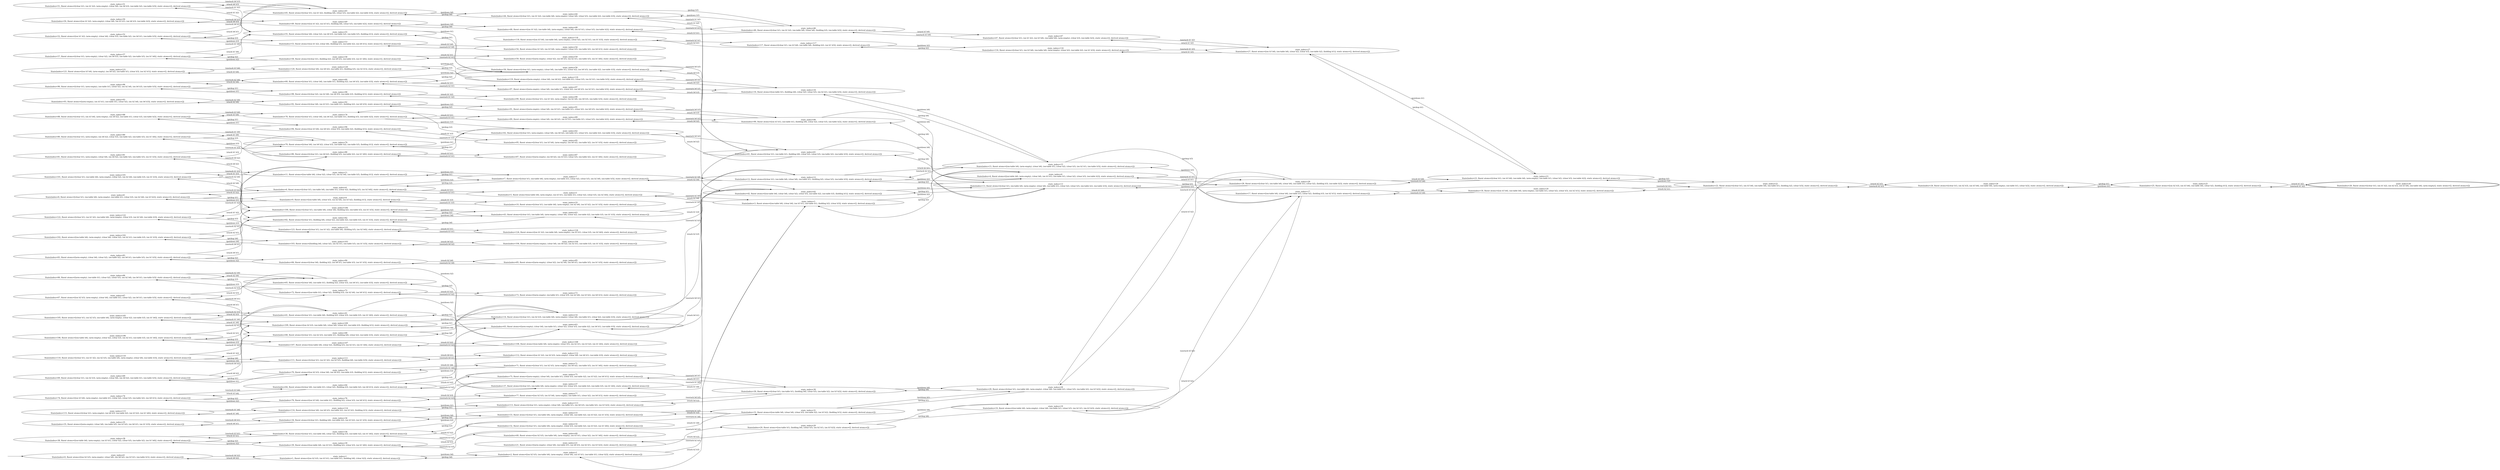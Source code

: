 digraph {
rankdir="LR"
s0[label="state_index=0
State(index=0, fluent atoms=[(on b2 b3), (arm-empty), (clear b4), (on b4 b2), (on b3 b1), (on-table b1)], static atoms=[], derived atoms=[])
"]
s1[label="state_index=1
State(index=1, fluent atoms=[(on b2 b3), (on b3 b1), (on-table b1), (holding b4), (clear b2)], static atoms=[], derived atoms=[])
"]
s2[label="state_index=2
State(index=2, fluent atoms=[(on b2 b3), (on-table b4), (arm-empty), (clear b4), (on b3 b1), (on-table b1), (clear b2)], static atoms=[], derived atoms=[])
"]
s3[label="state_index=3
State(index=3, fluent atoms=[(on-table b4), (clear b4), (on b3 b1), (on-table b1), (holding b2), (clear b3)], static atoms=[], derived atoms=[])
"]
s4[label="state_index=4
State(index=4, fluent atoms=[(on-table b4), (arm-empty), (clear b4), (on b3 b1), (on-table b1), (clear b2), (clear b3), (on-table b2)], static atoms=[], derived atoms=[])
"]
s5[label="state_index=5
State(index=5, fluent atoms=[(on-table b4), (arm-empty), (on b3 b1), (on-table b1), (clear b2), (clear b3), (on b2 b4)], static atoms=[], derived atoms=[])
"]
s6[label="state_index=6
State(index=6, fluent atoms=[(clear b1), (on-table b4), (on-table b1), (clear b2), (holding b3), (on b2 b4)], static atoms=[], derived atoms=[])
"]
s7[label="state_index=7
State(index=7, fluent atoms=[(clear b1), (on-table b4), (arm-empty), (on-table b1), (clear b2), (clear b3), (on b2 b4), (on-table b3)], static atoms=[], derived atoms=[])
"]
s8[label="state_index=8
State(index=8, fluent atoms=[(clear b1), (on-table b4), (arm-empty), (on-table b1), (clear b3), (on b2 b4), (on b3 b2)], static atoms=[], derived atoms=[])
"]
s9[label="state_index=9
State(index=9, fluent atoms=[(on-table b4), (clear b3), (on b2 b4), (on b3 b2), (holding b1)], static atoms=[], derived atoms=[])
"]
s10[label="state_index=10
State(index=10, fluent atoms=[(clear b1), (on-table b4), (arm-empty), (on b2 b4), (on b3 b2), (on b1 b3)], static atoms=[], derived atoms=[])
"]
s11[label="state_index=11
State(index=11, fluent atoms=[(on-table b4), (clear b2), (clear b3), (on b2 b4), (on-table b3), (holding b1)], static atoms=[], derived atoms=[])
"]
s12[label="state_index=12
State(index=12, fluent atoms=[(clear b1), (on-table b4), (clear b4), (on-table b1), (holding b2), (clear b3), (on-table b3)], static atoms=[], derived atoms=[])
"]
s13[label="state_index=13
State(index=13, fluent atoms=[(clear b1), (on-table b4), (arm-empty), (clear b4), (on-table b1), (clear b2), (clear b3), (on-table b2), (on-table b3)], static atoms=[], derived atoms=[])
"]
s14[label="state_index=14
State(index=14, fluent atoms=[(clear b1), (on b2 b3), (on-table b4), (arm-empty), (clear b4), (on-table b1), (clear b2), (on-table b3)], static atoms=[], derived atoms=[])
"]
s15[label="state_index=15
State(index=15, fluent atoms=[(on-table b4), (arm-empty), (clear b4), (on-table b1), (clear b2), (clear b3), (on b2 b1), (on-table b3)], static atoms=[], derived atoms=[])
"]
s16[label="state_index=16
State(index=16, fluent atoms=[(on-table b1), (holding b4), (clear b2), (clear b3), (on b2 b1), (on-table b3)], static atoms=[], derived atoms=[])
"]
s17[label="state_index=17
State(index=17, fluent atoms=[(on-table b4), (clear b4), (on-table b1), (clear b2), (holding b3), (on b2 b1)], static atoms=[], derived atoms=[])
"]
s18[label="state_index=18
State(index=18, fluent atoms=[(on b3 b4), (on-table b4), (arm-empty), (on-table b1), (clear b2), (clear b3), (on b2 b1)], static atoms=[], derived atoms=[])
"]
s19[label="state_index=19
State(index=19, fluent atoms=[(on-table b4), (arm-empty), (clear b4), (on-table b1), (clear b3), (on b2 b1), (on b3 b2)], static atoms=[], derived atoms=[])
"]
s20[label="state_index=20
State(index=20, fluent atoms=[(on-table b1), (holding b4), (clear b3), (on b2 b1), (on b3 b2)], static atoms=[], derived atoms=[])
"]
s21[label="state_index=21
State(index=21, fluent atoms=[(arm-empty), (clear b4), (on-table b1), (on b4 b3), (on b2 b1), (on b3 b2)], static atoms=[], derived atoms=[])
"]
s22[label="state_index=22
State(index=22, fluent atoms=[(clear b1), (on b3 b4), (on-table b4), (on-table b1), (holding b2), (clear b3)], static atoms=[], derived atoms=[])
"]
s23[label="state_index=23
State(index=23, fluent atoms=[(clear b1), (on b3 b4), (on-table b4), (arm-empty), (on-table b1), (clear b2), (clear b3), (on-table b2)], static atoms=[], derived atoms=[])
"]
s24[label="state_index=24
State(index=24, fluent atoms=[(clear b1), (on b2 b3), (on b3 b4), (on-table b4), (arm-empty), (on-table b1), (clear b2)], static atoms=[], derived atoms=[])
"]
s25[label="state_index=25
State(index=25, fluent atoms=[(on b2 b3), (on b3 b4), (on-table b4), (clear b2), (holding b1)], static atoms=[], derived atoms=[])
"]
s26[peripheries=2,label="state_index=26
State(index=26, fluent atoms=[(clear b1), (on b1 b2), (on b2 b3), (on b3 b4), (on-table b4), (arm-empty)], static atoms=[], derived atoms=[])
"]
s27[label="state_index=27
State(index=27, fluent atoms=[(on b3 b4), (on-table b4), (clear b2), (clear b3), (on-table b2), (holding b1)], static atoms=[], derived atoms=[])
"]
s28[label="state_index=28
State(index=28, fluent atoms=[(clear b1), (on-table b4), (clear b4), (on-table b1), (clear b2), (holding b3), (on-table b2)], static atoms=[], derived atoms=[])
"]
s29[label="state_index=29
State(index=29, fluent atoms=[(clear b1), (on-table b4), (arm-empty), (clear b4), (on-table b1), (clear b3), (on-table b2), (on b3 b2)], static atoms=[], derived atoms=[])
"]
s30[label="state_index=30
State(index=30, fluent atoms=[(clear b1), (on-table b1), (holding b4), (clear b3), (on-table b2), (on b3 b2)], static atoms=[], derived atoms=[])
"]
s31[label="state_index=31
State(index=31, fluent atoms=[(on-table b4), (clear b4), (clear b3), (on-table b2), (on b3 b2), (holding b1)], static atoms=[], derived atoms=[])
"]
s32[label="state_index=32
State(index=32, fluent atoms=[(clear b1), (on-table b4), (arm-empty), (clear b3), (on-table b2), (on b3 b2), (on b1 b4)], static atoms=[], derived atoms=[])
"]
s33[label="state_index=33
State(index=33, fluent atoms=[(clear b1), (on-table b4), (arm-empty), (clear b4), (on-table b2), (on b3 b2), (on b1 b3)], static atoms=[], derived atoms=[])
"]
s34[label="state_index=34
State(index=34, fluent atoms=[(clear b1), (holding b4), (on-table b2), (on b3 b2), (on b1 b3)], static atoms=[], derived atoms=[])
"]
s35[label="state_index=35
State(index=35, fluent atoms=[(arm-empty), (clear b4), (on-table b2), (on b3 b2), (on b4 b1), (on b1 b3)], static atoms=[], derived atoms=[])
"]
s36[label="state_index=36
State(index=36, fluent atoms=[(clear b1), (on-table b4), (clear b2), (holding b3), (on-table b2), (on b1 b4)], static atoms=[], derived atoms=[])
"]
s37[label="state_index=37
State(index=37, fluent atoms=[(clear b1), (on-table b4), (arm-empty), (clear b2), (clear b3), (on-table b2), (on-table b3), (on b1 b4)], static atoms=[], derived atoms=[])
"]
s38[label="state_index=38
State(index=38, fluent atoms=[(on-table b4), (arm-empty), (on b3 b1), (clear b2), (clear b3), (on-table b2), (on b1 b4)], static atoms=[], derived atoms=[])
"]
s39[label="state_index=39
State(index=39, fluent atoms=[(on-table b4), (on b3 b1), (holding b2), (clear b3), (on b1 b4)], static atoms=[], derived atoms=[])
"]
s40[label="state_index=40
State(index=40, fluent atoms=[(on b2 b3), (on-table b4), (arm-empty), (on b3 b1), (clear b2), (on b1 b4)], static atoms=[], derived atoms=[])
"]
s41[label="state_index=41
State(index=41, fluent atoms=[(clear b1), (on-table b4), (holding b2), (clear b3), (on-table b3), (on b1 b4)], static atoms=[], derived atoms=[])
"]
s42[label="state_index=42
State(index=42, fluent atoms=[(on-table b4), (clear b4), (clear b2), (clear b3), (on-table b2), (on-table b3), (holding b1)], static atoms=[], derived atoms=[])
"]
s43[label="state_index=43
State(index=43, fluent atoms=[(clear b1), (on-table b4), (arm-empty), (clear b4), (clear b2), (on-table b2), (on-table b3), (on b1 b3)], static atoms=[], derived atoms=[])
"]
s44[label="state_index=44
State(index=44, fluent atoms=[(clear b1), (on b1 b2), (on-table b4), (arm-empty), (clear b4), (clear b3), (on-table b2), (on-table b3)], static atoms=[], derived atoms=[])
"]
s45[label="state_index=45
State(index=45, fluent atoms=[(clear b1), (on b1 b2), (holding b4), (clear b3), (on-table b2), (on-table b3)], static atoms=[], derived atoms=[])
"]
s46[label="state_index=46
State(index=46, fluent atoms=[(clear b1), (on b1 b2), (on-table b4), (clear b4), (holding b3), (on-table b2)], static atoms=[], derived atoms=[])
"]
s47[label="state_index=47
State(index=47, fluent atoms=[(clear b1), (on b1 b2), (on b3 b4), (on-table b4), (arm-empty), (clear b3), (on-table b2)], static atoms=[], derived atoms=[])
"]
s48[label="state_index=48
State(index=48, fluent atoms=[(on b1 b2), (on-table b4), (arm-empty), (clear b4), (on b3 b1), (clear b3), (on-table b2)], static atoms=[], derived atoms=[])
"]
s49[label="state_index=49
State(index=49, fluent atoms=[(on b1 b2), (on b3 b1), (holding b4), (clear b3), (on-table b2)], static atoms=[], derived atoms=[])
"]
s50[label="state_index=50
State(index=50, fluent atoms=[(on b1 b2), (arm-empty), (clear b4), (on b3 b1), (on b4 b3), (on-table b2)], static atoms=[], derived atoms=[])
"]
s51[label="state_index=51
State(index=51, fluent atoms=[(clear b1), (on b1 b2), (arm-empty), (clear b4), (on b4 b3), (on-table b2), (on-table b3)], static atoms=[], derived atoms=[])
"]
s52[label="state_index=52
State(index=52, fluent atoms=[(on b1 b2), (arm-empty), (clear b4), (clear b3), (on-table b2), (on b4 b1), (on-table b3)], static atoms=[], derived atoms=[])
"]
s53[label="state_index=53
State(index=53, fluent atoms=[(on b1 b2), (clear b4), (holding b3), (on-table b2), (on b4 b1)], static atoms=[], derived atoms=[])
"]
s54[label="state_index=54
State(index=54, fluent atoms=[(on b1 b2), (on b3 b4), (arm-empty), (clear b3), (on-table b2), (on b4 b1)], static atoms=[], derived atoms=[])
"]
s55[label="state_index=55
State(index=55, fluent atoms=[(clear b4), (clear b2), (on b4 b3), (on-table b2), (on-table b3), (holding b1)], static atoms=[], derived atoms=[])
"]
s56[label="state_index=56
State(index=56, fluent atoms=[(clear b1), (arm-empty), (clear b4), (on-table b1), (clear b2), (on b4 b3), (on-table b2), (on-table b3)], static atoms=[], derived atoms=[])
"]
s57[label="state_index=57
State(index=57, fluent atoms=[(clear b1), (arm-empty), (clear b2), (on b4 b3), (on-table b2), (on-table b3), (on b1 b4)], static atoms=[], derived atoms=[])
"]
s58[label="state_index=58
State(index=58, fluent atoms=[(clear b1), (holding b2), (on b4 b3), (on-table b3), (on b1 b4)], static atoms=[], derived atoms=[])
"]
s59[label="state_index=59
State(index=59, fluent atoms=[(arm-empty), (clear b2), (on b4 b3), (on b2 b1), (on-table b3), (on b1 b4)], static atoms=[], derived atoms=[])
"]
s60[label="state_index=60
State(index=60, fluent atoms=[(clear b1), (clear b4), (on-table b1), (holding b2), (on b4 b3), (on-table b3)], static atoms=[], derived atoms=[])
"]
s61[label="state_index=61
State(index=61, fluent atoms=[(clear b1), (on-table b1), (holding b4), (clear b2), (clear b3), (on-table b2), (on-table b3)], static atoms=[], derived atoms=[])
"]
s62[label="state_index=62
State(index=62, fluent atoms=[(clear b1), (arm-empty), (clear b4), (on b4 b2), (on-table b1), (clear b3), (on-table b2), (on-table b3)], static atoms=[], derived atoms=[])
"]
s63[label="state_index=63
State(index=63, fluent atoms=[(arm-empty), (clear b4), (on-table b1), (clear b2), (clear b3), (on-table b2), (on b4 b1), (on-table b3)], static atoms=[], derived atoms=[])
"]
s64[label="state_index=64
State(index=64, fluent atoms=[(clear b4), (on-table b1), (clear b2), (holding b3), (on-table b2), (on b4 b1)], static atoms=[], derived atoms=[])
"]
s65[label="state_index=65
State(index=65, fluent atoms=[(clear b4), (on-table b1), (holding b2), (clear b3), (on b4 b1), (on-table b3)], static atoms=[], derived atoms=[])
"]
s66[label="state_index=66
State(index=66, fluent atoms=[(arm-empty), (on-table b1), (clear b2), (clear b3), (on b2 b4), (on b4 b1), (on-table b3)], static atoms=[], derived atoms=[])
"]
s67[label="state_index=67
State(index=67, fluent atoms=[(on b2 b3), (arm-empty), (clear b4), (on-table b1), (clear b2), (on b4 b1), (on-table b3)], static atoms=[], derived atoms=[])
"]
s68[label="state_index=68
State(index=68, fluent atoms=[(clear b1), (on b2 b3), (on-table b1), (holding b4), (clear b2), (on-table b3)], static atoms=[], derived atoms=[])
"]
s69[label="state_index=69
State(index=69, fluent atoms=[(clear b1), (on b2 b3), (arm-empty), (clear b4), (on b4 b2), (on-table b1), (on-table b3)], static atoms=[], derived atoms=[])
"]
s70[label="state_index=70
State(index=70, fluent atoms=[(on b2 b3), (clear b4), (on b4 b2), (on-table b3), (holding b1)], static atoms=[], derived atoms=[])
"]
s71[label="state_index=71
State(index=71, fluent atoms=[(clear b1), (on b2 b3), (arm-empty), (on b4 b2), (on-table b3), (on b1 b4)], static atoms=[], derived atoms=[])
"]
s72[label="state_index=72
State(index=72, fluent atoms=[(on-table b1), (clear b2), (holding b3), (on b2 b4), (on b4 b1)], static atoms=[], derived atoms=[])
"]
s73[label="state_index=73
State(index=73, fluent atoms=[(arm-empty), (on-table b1), (clear b3), (on b2 b4), (on b3 b2), (on b4 b1)], static atoms=[], derived atoms=[])
"]
s74[label="state_index=74
State(index=74, fluent atoms=[(on b3 b4), (arm-empty), (on-table b1), (clear b2), (clear b3), (on-table b2), (on b4 b1)], static atoms=[], derived atoms=[])
"]
s75[label="state_index=75
State(index=75, fluent atoms=[(arm-empty), (clear b4), (on-table b1), (clear b3), (on-table b2), (on b3 b2), (on b4 b1)], static atoms=[], derived atoms=[])
"]
s76[label="state_index=76
State(index=76, fluent atoms=[(on b3 b4), (on-table b1), (holding b2), (clear b3), (on b4 b1)], static atoms=[], derived atoms=[])
"]
s77[label="state_index=77
State(index=77, fluent atoms=[(on b2 b3), (on b3 b4), (arm-empty), (on-table b1), (clear b2), (on b4 b1)], static atoms=[], derived atoms=[])
"]
s78[label="state_index=78
State(index=78, fluent atoms=[(clear b1), (clear b4), (on b4 b2), (on-table b1), (holding b3), (on-table b2)], static atoms=[], derived atoms=[])
"]
s79[label="state_index=79
State(index=79, fluent atoms=[(clear b4), (on b4 b2), (clear b3), (on-table b2), (on-table b3), (holding b1)], static atoms=[], derived atoms=[])
"]
s80[label="state_index=80
State(index=80, fluent atoms=[(clear b1), (arm-empty), (on b4 b2), (clear b3), (on-table b2), (on-table b3), (on b1 b4)], static atoms=[], derived atoms=[])
"]
s81[label="state_index=81
State(index=81, fluent atoms=[(clear b1), (arm-empty), (clear b4), (on b4 b2), (on-table b2), (on-table b3), (on b1 b3)], static atoms=[], derived atoms=[])
"]
s82[label="state_index=82
State(index=82, fluent atoms=[(clear b1), (holding b4), (clear b2), (on-table b2), (on-table b3), (on b1 b3)], static atoms=[], derived atoms=[])
"]
s83[label="state_index=83
State(index=83, fluent atoms=[(arm-empty), (clear b4), (clear b2), (on-table b2), (on b4 b1), (on-table b3), (on b1 b3)], static atoms=[], derived atoms=[])
"]
s84[label="state_index=84
State(index=84, fluent atoms=[(clear b4), (holding b2), (on b4 b1), (on-table b3), (on b1 b3)], static atoms=[], derived atoms=[])
"]
s85[label="state_index=85
State(index=85, fluent atoms=[(arm-empty), (clear b2), (on b2 b4), (on b4 b1), (on-table b3), (on b1 b3)], static atoms=[], derived atoms=[])
"]
s86[label="state_index=86
State(index=86, fluent atoms=[(clear b1), (on b4 b2), (holding b3), (on-table b2), (on b1 b4)], static atoms=[], derived atoms=[])
"]
s87[label="state_index=87
State(index=87, fluent atoms=[(arm-empty), (on b4 b2), (on b3 b1), (clear b3), (on-table b2), (on b1 b4)], static atoms=[], derived atoms=[])
"]
s88[label="state_index=88
State(index=88, fluent atoms=[(clear b1), (on b3 b4), (arm-empty), (on b4 b2), (on-table b1), (clear b3), (on-table b2)], static atoms=[], derived atoms=[])
"]
s89[label="state_index=89
State(index=89, fluent atoms=[(arm-empty), (clear b4), (on b4 b2), (on b3 b1), (on-table b1), (clear b3), (on-table b2)], static atoms=[], derived atoms=[])
"]
s90[label="state_index=90
State(index=90, fluent atoms=[(on b3 b1), (on-table b1), (holding b4), (clear b2), (clear b3), (on-table b2)], static atoms=[], derived atoms=[])
"]
s91[label="state_index=91
State(index=91, fluent atoms=[(arm-empty), (clear b4), (on b3 b1), (on-table b1), (clear b2), (on b4 b3), (on-table b2)], static atoms=[], derived atoms=[])
"]
s92[label="state_index=92
State(index=92, fluent atoms=[(clear b4), (on b3 b1), (on-table b1), (holding b2), (on b4 b3)], static atoms=[], derived atoms=[])
"]
s93[label="state_index=93
State(index=93, fluent atoms=[(arm-empty), (on b3 b1), (on-table b1), (clear b2), (on b2 b4), (on b4 b3)], static atoms=[], derived atoms=[])
"]
s94[label="state_index=94
State(index=94, fluent atoms=[(on b3 b4), (on b4 b2), (clear b3), (on-table b2), (holding b1)], static atoms=[], derived atoms=[])
"]
s95[label="state_index=95
State(index=95, fluent atoms=[(clear b1), (on b3 b4), (arm-empty), (on b4 b2), (on-table b2), (on b1 b3)], static atoms=[], derived atoms=[])
"]
s96[label="state_index=96
State(index=96, fluent atoms=[(clear b1), (arm-empty), (on-table b1), (clear b2), (on b2 b4), (on b4 b3), (on-table b3)], static atoms=[], derived atoms=[])
"]
s97[label="state_index=97
State(index=97, fluent atoms=[(arm-empty), (clear b4), (on-table b1), (clear b2), (on b4 b3), (on b2 b1), (on-table b3)], static atoms=[], derived atoms=[])
"]
s98[label="state_index=98
State(index=98, fluent atoms=[(clear b2), (on b2 b4), (on b4 b3), (on-table b3), (holding b1)], static atoms=[], derived atoms=[])
"]
s99[label="state_index=99
State(index=99, fluent atoms=[(clear b1), (on b1 b2), (arm-empty), (on b2 b4), (on b4 b3), (on-table b3)], static atoms=[], derived atoms=[])
"]
s100[label="state_index=100
State(index=100, fluent atoms=[(clear b1), (on-table b4), (clear b4), (holding b2), (on-table b3), (on b1 b3)], static atoms=[], derived atoms=[])
"]
s101[label="state_index=101
State(index=101, fluent atoms=[(clear b1), (on-table b4), (arm-empty), (clear b2), (on b2 b4), (on-table b3), (on b1 b3)], static atoms=[], derived atoms=[])
"]
s102[label="state_index=102
State(index=102, fluent atoms=[(on-table b4), (arm-empty), (clear b4), (clear b2), (on b2 b1), (on-table b3), (on b1 b3)], static atoms=[], derived atoms=[])
"]
s103[label="state_index=103
State(index=103, fluent atoms=[(holding b4), (clear b2), (on b2 b1), (on-table b3), (on b1 b3)], static atoms=[], derived atoms=[])
"]
s104[label="state_index=104
State(index=104, fluent atoms=[(arm-empty), (clear b4), (on b4 b2), (on b2 b1), (on-table b3), (on b1 b3)], static atoms=[], derived atoms=[])
"]
s105[label="state_index=105
State(index=105, fluent atoms=[(clear b1), (on b2 b3), (on-table b4), (arm-empty), (clear b2), (on-table b3), (on b1 b4)], static atoms=[], derived atoms=[])
"]
s106[label="state_index=106
State(index=106, fluent atoms=[(on-table b4), (arm-empty), (clear b2), (clear b3), (on b2 b1), (on-table b3), (on b1 b4)], static atoms=[], derived atoms=[])
"]
s107[label="state_index=107
State(index=107, fluent atoms=[(on-table b4), (clear b2), (holding b3), (on b2 b1), (on b1 b4)], static atoms=[], derived atoms=[])
"]
s108[label="state_index=108
State(index=108, fluent atoms=[(on-table b4), (arm-empty), (clear b3), (on b2 b1), (on b3 b2), (on b1 b4)], static atoms=[], derived atoms=[])
"]
s109[label="state_index=109
State(index=109, fluent atoms=[(on b2 b3), (on-table b4), (clear b4), (clear b2), (on-table b3), (holding b1)], static atoms=[], derived atoms=[])
"]
s110[label="state_index=110
State(index=110, fluent atoms=[(clear b1), (on b1 b2), (on b2 b3), (on-table b4), (arm-empty), (clear b4), (on-table b3)], static atoms=[], derived atoms=[])
"]
s111[label="state_index=111
State(index=111, fluent atoms=[(clear b1), (on b1 b2), (on b2 b3), (holding b4), (on-table b3)], static atoms=[], derived atoms=[])
"]
s112[label="state_index=112
State(index=112, fluent atoms=[(on b1 b2), (on b2 b3), (arm-empty), (clear b4), (on b4 b1), (on-table b3)], static atoms=[], derived atoms=[])
"]
s113[label="state_index=113
State(index=113, fluent atoms=[(clear b1), (arm-empty), (clear b4), (on-table b1), (on b4 b3), (on-table b2), (on b3 b2)], static atoms=[], derived atoms=[])
"]
s114[label="state_index=114
State(index=114, fluent atoms=[(clear b4), (on b4 b3), (on-table b2), (on b3 b2), (holding b1)], static atoms=[], derived atoms=[])
"]
s115[label="state_index=115
State(index=115, fluent atoms=[(clear b1), (arm-empty), (on b4 b3), (on-table b2), (on b3 b2), (on b1 b4)], static atoms=[], derived atoms=[])
"]
s116[label="state_index=116
State(index=116, fluent atoms=[(clear b1), (on b3 b4), (on-table b4), (arm-empty), (clear b2), (on-table b2), (on b1 b3)], static atoms=[], derived atoms=[])
"]
s117[label="state_index=117
State(index=117, fluent atoms=[(clear b1), (on b3 b4), (on-table b4), (holding b2), (on b1 b3)], static atoms=[], derived atoms=[])
"]
s118[label="state_index=118
State(index=118, fluent atoms=[(on b3 b4), (on-table b4), (arm-empty), (clear b2), (on b2 b1), (on b1 b3)], static atoms=[], derived atoms=[])
"]
s119[label="state_index=119
State(index=119, fluent atoms=[(arm-empty), (clear b4), (on b4 b2), (on-table b1), (clear b3), (on b2 b1), (on-table b3)], static atoms=[], derived atoms=[])
"]
s120[label="state_index=120
State(index=120, fluent atoms=[(clear b4), (on b4 b2), (on-table b1), (holding b3), (on b2 b1)], static atoms=[], derived atoms=[])
"]
s121[label="state_index=121
State(index=121, fluent atoms=[(on b3 b4), (arm-empty), (on b4 b2), (on-table b1), (clear b3), (on b2 b1)], static atoms=[], derived atoms=[])
"]
s122[label="state_index=122
State(index=122, fluent atoms=[(clear b1), (on b1 b2), (on-table b4), (arm-empty), (clear b3), (on b2 b4), (on-table b3)], static atoms=[], derived atoms=[])
"]
s123[label="state_index=123
State(index=123, fluent atoms=[(clear b1), (on b1 b2), (on-table b4), (holding b3), (on b2 b4)], static atoms=[], derived atoms=[])
"]
s124[label="state_index=124
State(index=124, fluent atoms=[(on b1 b2), (on-table b4), (arm-empty), (on b3 b1), (clear b3), (on b2 b4)], static atoms=[], derived atoms=[])
"]
Dangling [ label = "", style = invis ]
{ rank = same; Dangling }
Dangling -> s0
{ rank = same; s10,s40,s54,s59,s71,s73,s77,s85,s87,s95,s99,s104,s108,s112,s124}
{ rank = same; s9,s39,s53,s58,s70,s72,s76,s84,s86,s94,s98,s103,s107,s111,s123}
{ rank = same; s0,s8,s35,s38,s50,s51,s52,s57,s66,s67,s69,s74,s80,s81,s83,s88,s93,s96,s101,s102,s105,s106,s110,s115,s121,s122}
{ rank = same; s1,s6,s11,s34,s36,s41,s45,s49,s55,s60,s64,s65,s68,s78,s79,s82,s92,s100,s109,s114,s120}
{ rank = same; s2,s5,s7,s14,s21,s32,s33,s37,s43,s44,s48,s56,s62,s63,s75,s89,s91,s97,s113,s118,s119}
{ rank = same; s3,s12,s16,s20,s30,s31,s42,s46,s61,s90,s117}
{ rank = same; s4,s13,s15,s19,s29,s47,s116}
{ rank = same; s17,s27,s28}
{ rank = same; s18,s23}
{ rank = same; s22}
{ rank = same; s24}
{ rank = same; s25}
{ rank = same; s26}
s0->s1 [label="(unstack b4 b2)
"]
s1->s0 [label="(stack b4 b2)
"]
s1->s2 [label="(putdown b4)
"]
s2->s1 [label="(pickup b4)
"]
s2->s3 [label="(unstack b2 b3)
"]
s3->s2 [label="(stack b2 b3)
"]
s3->s4 [label="(putdown b2)
"]
s3->s5 [label="(stack b2 b4)
"]
s4->s3 [label="(pickup b2)
"]
s4->s28 [label="(unstack b3 b1)
"]
s4->s90 [label="(pickup b4)
"]
s5->s3 [label="(unstack b2 b4)
"]
s5->s6 [label="(unstack b3 b1)
"]
s6->s5 [label="(stack b3 b1)
"]
s6->s7 [label="(putdown b3)
"]
s6->s8 [label="(stack b3 b2)
"]
s7->s6 [label="(pickup b3)
"]
s7->s11 [label="(pickup b1)
"]
s7->s12 [label="(unstack b2 b4)
"]
s8->s6 [label="(unstack b3 b2)
"]
s8->s9 [label="(pickup b1)
"]
s9->s8 [label="(putdown b1)
"]
s9->s10 [label="(stack b1 b3)
"]
s10->s9 [label="(unstack b1 b3)
"]
s11->s7 [label="(putdown b1)
"]
s11->s101 [label="(stack b1 b3)
"]
s11->s122 [label="(stack b1 b2)
"]
s12->s7 [label="(stack b2 b4)
"]
s12->s13 [label="(putdown b2)
"]
s12->s14 [label="(stack b2 b3)
"]
s12->s15 [label="(stack b2 b1)
"]
s13->s12 [label="(pickup b2)
"]
s13->s28 [label="(pickup b3)
"]
s13->s42 [label="(pickup b1)
"]
s13->s61 [label="(pickup b4)
"]
s14->s12 [label="(unstack b2 b3)
"]
s14->s68 [label="(pickup b4)
"]
s14->s109 [label="(pickup b1)
"]
s15->s12 [label="(unstack b2 b1)
"]
s15->s16 [label="(pickup b4)
"]
s15->s17 [label="(pickup b3)
"]
s16->s15 [label="(putdown b4)
"]
s16->s97 [label="(stack b4 b3)
"]
s16->s119 [label="(stack b4 b2)
"]
s17->s15 [label="(putdown b3)
"]
s17->s18 [label="(stack b3 b4)
"]
s17->s19 [label="(stack b3 b2)
"]
s18->s17 [label="(unstack b3 b4)
"]
s18->s22 [label="(unstack b2 b1)
"]
s19->s17 [label="(unstack b3 b2)
"]
s19->s20 [label="(pickup b4)
"]
s20->s19 [label="(putdown b4)
"]
s20->s21 [label="(stack b4 b3)
"]
s21->s20 [label="(unstack b4 b3)
"]
s22->s18 [label="(stack b2 b1)
"]
s22->s23 [label="(putdown b2)
"]
s22->s24 [label="(stack b2 b3)
"]
s23->s22 [label="(pickup b2)
"]
s23->s27 [label="(pickup b1)
"]
s23->s28 [label="(unstack b3 b4)
"]
s24->s22 [label="(unstack b2 b3)
"]
s24->s25 [label="(pickup b1)
"]
s25->s24 [label="(putdown b1)
"]
s25->s26 [label="(stack b1 b2)
"]
s26->s25 [label="(unstack b1 b2)
"]
s27->s23 [label="(putdown b1)
"]
s27->s47 [label="(stack b1 b2)
"]
s27->s116 [label="(stack b1 b3)
"]
s28->s4 [label="(stack b3 b1)
"]
s28->s13 [label="(putdown b3)
"]
s28->s23 [label="(stack b3 b4)
"]
s28->s29 [label="(stack b3 b2)
"]
s29->s28 [label="(unstack b3 b2)
"]
s29->s30 [label="(pickup b4)
"]
s29->s31 [label="(pickup b1)
"]
s30->s29 [label="(putdown b4)
"]
s30->s75 [label="(stack b4 b1)
"]
s30->s113 [label="(stack b4 b3)
"]
s31->s29 [label="(putdown b1)
"]
s31->s32 [label="(stack b1 b4)
"]
s31->s33 [label="(stack b1 b3)
"]
s32->s31 [label="(unstack b1 b4)
"]
s32->s36 [label="(unstack b3 b2)
"]
s33->s31 [label="(unstack b1 b3)
"]
s33->s34 [label="(pickup b4)
"]
s34->s33 [label="(putdown b4)
"]
s34->s35 [label="(stack b4 b1)
"]
s35->s34 [label="(unstack b4 b1)
"]
s36->s32 [label="(stack b3 b2)
"]
s36->s37 [label="(putdown b3)
"]
s36->s38 [label="(stack b3 b1)
"]
s37->s36 [label="(pickup b3)
"]
s37->s41 [label="(pickup b2)
"]
s37->s42 [label="(unstack b1 b4)
"]
s38->s36 [label="(unstack b3 b1)
"]
s38->s39 [label="(pickup b2)
"]
s39->s38 [label="(putdown b2)
"]
s39->s40 [label="(stack b2 b3)
"]
s40->s39 [label="(unstack b2 b3)
"]
s41->s37 [label="(putdown b2)
"]
s41->s105 [label="(stack b2 b3)
"]
s41->s106 [label="(stack b2 b1)
"]
s42->s13 [label="(putdown b1)
"]
s42->s37 [label="(stack b1 b4)
"]
s42->s43 [label="(stack b1 b3)
"]
s42->s44 [label="(stack b1 b2)
"]
s43->s42 [label="(unstack b1 b3)
"]
s43->s82 [label="(pickup b4)
"]
s43->s100 [label="(pickup b2)
"]
s44->s42 [label="(unstack b1 b2)
"]
s44->s45 [label="(pickup b4)
"]
s44->s46 [label="(pickup b3)
"]
s45->s44 [label="(putdown b4)
"]
s45->s51 [label="(stack b4 b3)
"]
s45->s52 [label="(stack b4 b1)
"]
s46->s44 [label="(putdown b3)
"]
s46->s47 [label="(stack b3 b4)
"]
s46->s48 [label="(stack b3 b1)
"]
s47->s27 [label="(unstack b1 b2)
"]
s47->s46 [label="(unstack b3 b4)
"]
s48->s46 [label="(unstack b3 b1)
"]
s48->s49 [label="(pickup b4)
"]
s49->s48 [label="(putdown b4)
"]
s49->s50 [label="(stack b4 b3)
"]
s50->s49 [label="(unstack b4 b3)
"]
s51->s45 [label="(unstack b4 b3)
"]
s51->s55 [label="(unstack b1 b2)
"]
s52->s45 [label="(unstack b4 b1)
"]
s52->s53 [label="(pickup b3)
"]
s53->s52 [label="(putdown b3)
"]
s53->s54 [label="(stack b3 b4)
"]
s54->s53 [label="(unstack b3 b4)
"]
s55->s51 [label="(stack b1 b2)
"]
s55->s56 [label="(putdown b1)
"]
s55->s57 [label="(stack b1 b4)
"]
s56->s55 [label="(pickup b1)
"]
s56->s60 [label="(pickup b2)
"]
s56->s61 [label="(unstack b4 b3)
"]
s57->s55 [label="(unstack b1 b4)
"]
s57->s58 [label="(pickup b2)
"]
s58->s57 [label="(putdown b2)
"]
s58->s59 [label="(stack b2 b1)
"]
s59->s58 [label="(unstack b2 b1)
"]
s60->s56 [label="(putdown b2)
"]
s60->s96 [label="(stack b2 b4)
"]
s60->s97 [label="(stack b2 b1)
"]
s61->s13 [label="(putdown b4)
"]
s61->s56 [label="(stack b4 b3)
"]
s61->s62 [label="(stack b4 b2)
"]
s61->s63 [label="(stack b4 b1)
"]
s62->s61 [label="(unstack b4 b2)
"]
s62->s78 [label="(pickup b3)
"]
s62->s79 [label="(pickup b1)
"]
s63->s61 [label="(unstack b4 b1)
"]
s63->s64 [label="(pickup b3)
"]
s63->s65 [label="(pickup b2)
"]
s64->s63 [label="(putdown b3)
"]
s64->s74 [label="(stack b3 b4)
"]
s64->s75 [label="(stack b3 b2)
"]
s65->s63 [label="(putdown b2)
"]
s65->s66 [label="(stack b2 b4)
"]
s65->s67 [label="(stack b2 b3)
"]
s66->s65 [label="(unstack b2 b4)
"]
s66->s72 [label="(pickup b3)
"]
s67->s65 [label="(unstack b2 b3)
"]
s67->s68 [label="(unstack b4 b1)
"]
s68->s14 [label="(putdown b4)
"]
s68->s67 [label="(stack b4 b1)
"]
s68->s69 [label="(stack b4 b2)
"]
s69->s68 [label="(unstack b4 b2)
"]
s69->s70 [label="(pickup b1)
"]
s70->s69 [label="(putdown b1)
"]
s70->s71 [label="(stack b1 b4)
"]
s71->s70 [label="(unstack b1 b4)
"]
s72->s66 [label="(putdown b3)
"]
s72->s73 [label="(stack b3 b2)
"]
s73->s72 [label="(unstack b3 b2)
"]
s74->s64 [label="(unstack b3 b4)
"]
s74->s76 [label="(pickup b2)
"]
s75->s30 [label="(unstack b4 b1)
"]
s75->s64 [label="(unstack b3 b2)
"]
s76->s74 [label="(putdown b2)
"]
s76->s77 [label="(stack b2 b3)
"]
s77->s76 [label="(unstack b2 b3)
"]
s78->s62 [label="(putdown b3)
"]
s78->s88 [label="(stack b3 b4)
"]
s78->s89 [label="(stack b3 b1)
"]
s79->s62 [label="(putdown b1)
"]
s79->s80 [label="(stack b1 b4)
"]
s79->s81 [label="(stack b1 b3)
"]
s80->s79 [label="(unstack b1 b4)
"]
s80->s86 [label="(pickup b3)
"]
s81->s79 [label="(unstack b1 b3)
"]
s81->s82 [label="(unstack b4 b2)
"]
s82->s43 [label="(putdown b4)
"]
s82->s81 [label="(stack b4 b2)
"]
s82->s83 [label="(stack b4 b1)
"]
s83->s82 [label="(unstack b4 b1)
"]
s83->s84 [label="(pickup b2)
"]
s84->s83 [label="(putdown b2)
"]
s84->s85 [label="(stack b2 b4)
"]
s85->s84 [label="(unstack b2 b4)
"]
s86->s80 [label="(putdown b3)
"]
s86->s87 [label="(stack b3 b1)
"]
s87->s86 [label="(unstack b3 b1)
"]
s88->s78 [label="(unstack b3 b4)
"]
s88->s94 [label="(pickup b1)
"]
s89->s78 [label="(unstack b3 b1)
"]
s89->s90 [label="(unstack b4 b2)
"]
s90->s4 [label="(putdown b4)
"]
s90->s89 [label="(stack b4 b2)
"]
s90->s91 [label="(stack b4 b3)
"]
s91->s90 [label="(unstack b4 b3)
"]
s91->s92 [label="(pickup b2)
"]
s92->s91 [label="(putdown b2)
"]
s92->s93 [label="(stack b2 b4)
"]
s93->s92 [label="(unstack b2 b4)
"]
s94->s88 [label="(putdown b1)
"]
s94->s95 [label="(stack b1 b3)
"]
s95->s94 [label="(unstack b1 b3)
"]
s96->s60 [label="(unstack b2 b4)
"]
s96->s98 [label="(pickup b1)
"]
s97->s16 [label="(unstack b4 b3)
"]
s97->s60 [label="(unstack b2 b1)
"]
s98->s96 [label="(putdown b1)
"]
s98->s99 [label="(stack b1 b2)
"]
s99->s98 [label="(unstack b1 b2)
"]
s100->s43 [label="(putdown b2)
"]
s100->s101 [label="(stack b2 b4)
"]
s100->s102 [label="(stack b2 b1)
"]
s101->s11 [label="(unstack b1 b3)
"]
s101->s100 [label="(unstack b2 b4)
"]
s102->s100 [label="(unstack b2 b1)
"]
s102->s103 [label="(pickup b4)
"]
s103->s102 [label="(putdown b4)
"]
s103->s104 [label="(stack b4 b2)
"]
s104->s103 [label="(unstack b4 b2)
"]
s105->s41 [label="(unstack b2 b3)
"]
s105->s109 [label="(unstack b1 b4)
"]
s106->s41 [label="(unstack b2 b1)
"]
s106->s107 [label="(pickup b3)
"]
s107->s106 [label="(putdown b3)
"]
s107->s108 [label="(stack b3 b2)
"]
s108->s107 [label="(unstack b3 b2)
"]
s109->s14 [label="(putdown b1)
"]
s109->s105 [label="(stack b1 b4)
"]
s109->s110 [label="(stack b1 b2)
"]
s110->s109 [label="(unstack b1 b2)
"]
s110->s111 [label="(pickup b4)
"]
s111->s110 [label="(putdown b4)
"]
s111->s112 [label="(stack b4 b1)
"]
s112->s111 [label="(unstack b4 b1)
"]
s113->s30 [label="(unstack b4 b3)
"]
s113->s114 [label="(pickup b1)
"]
s114->s113 [label="(putdown b1)
"]
s114->s115 [label="(stack b1 b4)
"]
s115->s114 [label="(unstack b1 b4)
"]
s116->s27 [label="(unstack b1 b3)
"]
s116->s117 [label="(pickup b2)
"]
s117->s116 [label="(putdown b2)
"]
s117->s118 [label="(stack b2 b1)
"]
s118->s117 [label="(unstack b2 b1)
"]
s119->s16 [label="(unstack b4 b2)
"]
s119->s120 [label="(pickup b3)
"]
s120->s119 [label="(putdown b3)
"]
s120->s121 [label="(stack b3 b4)
"]
s121->s120 [label="(unstack b3 b4)
"]
s122->s11 [label="(unstack b1 b2)
"]
s122->s123 [label="(pickup b3)
"]
s123->s122 [label="(putdown b3)
"]
s123->s124 [label="(stack b3 b1)
"]
s124->s123 [label="(unstack b3 b1)
"]
}
